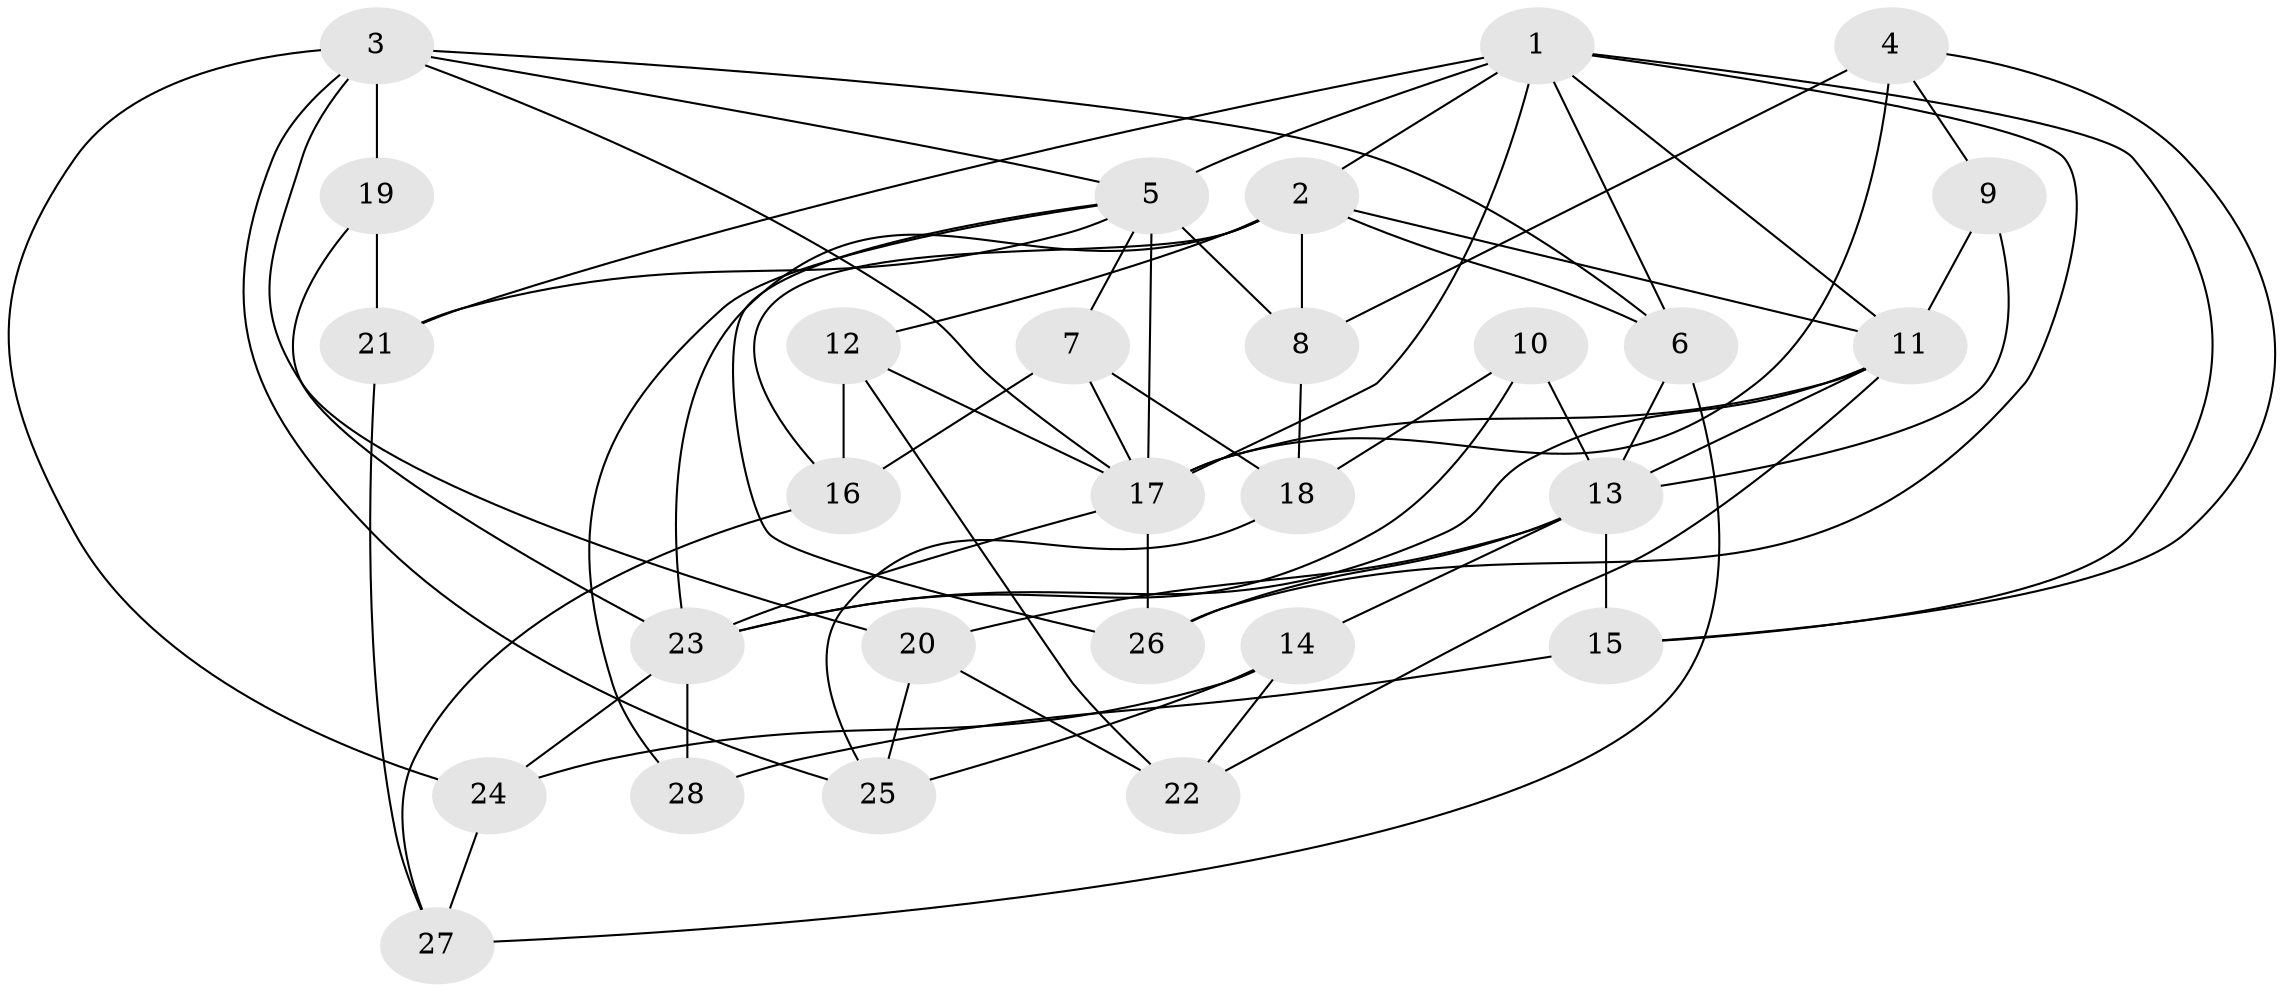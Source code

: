 // original degree distribution, {4: 1.0}
// Generated by graph-tools (version 1.1) at 2025/37/03/09/25 02:37:49]
// undirected, 28 vertices, 69 edges
graph export_dot {
graph [start="1"]
  node [color=gray90,style=filled];
  1;
  2;
  3;
  4;
  5;
  6;
  7;
  8;
  9;
  10;
  11;
  12;
  13;
  14;
  15;
  16;
  17;
  18;
  19;
  20;
  21;
  22;
  23;
  24;
  25;
  26;
  27;
  28;
  1 -- 2 [weight=2.0];
  1 -- 5 [weight=1.0];
  1 -- 6 [weight=2.0];
  1 -- 11 [weight=1.0];
  1 -- 15 [weight=1.0];
  1 -- 17 [weight=1.0];
  1 -- 21 [weight=1.0];
  1 -- 26 [weight=1.0];
  2 -- 6 [weight=1.0];
  2 -- 8 [weight=2.0];
  2 -- 11 [weight=2.0];
  2 -- 12 [weight=1.0];
  2 -- 16 [weight=1.0];
  2 -- 23 [weight=1.0];
  3 -- 5 [weight=1.0];
  3 -- 6 [weight=1.0];
  3 -- 17 [weight=1.0];
  3 -- 19 [weight=2.0];
  3 -- 20 [weight=1.0];
  3 -- 24 [weight=1.0];
  3 -- 25 [weight=1.0];
  4 -- 8 [weight=1.0];
  4 -- 9 [weight=1.0];
  4 -- 15 [weight=1.0];
  4 -- 17 [weight=1.0];
  5 -- 7 [weight=1.0];
  5 -- 8 [weight=2.0];
  5 -- 17 [weight=2.0];
  5 -- 21 [weight=1.0];
  5 -- 26 [weight=1.0];
  5 -- 28 [weight=1.0];
  6 -- 13 [weight=1.0];
  6 -- 27 [weight=1.0];
  7 -- 16 [weight=1.0];
  7 -- 17 [weight=1.0];
  7 -- 18 [weight=1.0];
  8 -- 18 [weight=1.0];
  9 -- 11 [weight=1.0];
  9 -- 13 [weight=2.0];
  10 -- 13 [weight=2.0];
  10 -- 18 [weight=1.0];
  10 -- 23 [weight=1.0];
  11 -- 13 [weight=1.0];
  11 -- 17 [weight=1.0];
  11 -- 22 [weight=1.0];
  11 -- 23 [weight=1.0];
  12 -- 16 [weight=1.0];
  12 -- 17 [weight=1.0];
  12 -- 22 [weight=1.0];
  13 -- 14 [weight=1.0];
  13 -- 15 [weight=1.0];
  13 -- 20 [weight=1.0];
  13 -- 26 [weight=1.0];
  14 -- 22 [weight=1.0];
  14 -- 24 [weight=1.0];
  14 -- 25 [weight=1.0];
  15 -- 28 [weight=1.0];
  16 -- 27 [weight=1.0];
  17 -- 23 [weight=1.0];
  17 -- 26 [weight=1.0];
  18 -- 25 [weight=1.0];
  19 -- 21 [weight=1.0];
  19 -- 23 [weight=1.0];
  20 -- 22 [weight=1.0];
  20 -- 25 [weight=1.0];
  21 -- 27 [weight=1.0];
  23 -- 24 [weight=1.0];
  23 -- 28 [weight=2.0];
  24 -- 27 [weight=1.0];
}
